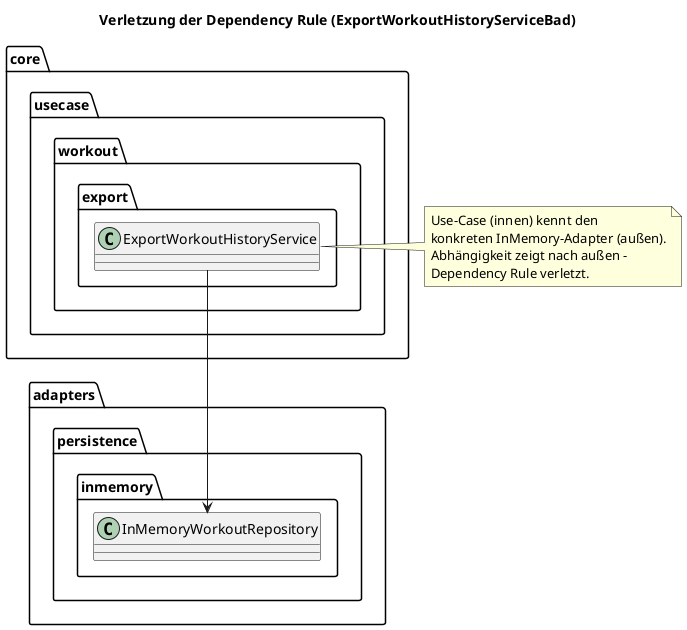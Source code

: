@startuml
title Verletzung der Dependency Rule (ExportWorkoutHistoryServiceBad)

' ======= Schichtendarstellung =======
    class core.usecase.workout.export.ExportWorkoutHistoryService{
}

    class adapters.persistence.inmemory.InMemoryWorkoutRepository{
}

/' === Regelwidrige Abhängigkeit === '/
ExportWorkoutHistoryService--> InMemoryWorkoutRepository

note right of ExportWorkoutHistoryService
  Use-Case (innen) kennt den
  konkreten InMemory-Adapter (außen).
  Abhängigkeit zeigt nach außen –
  Dependency Rule verletzt.
end note
@enduml